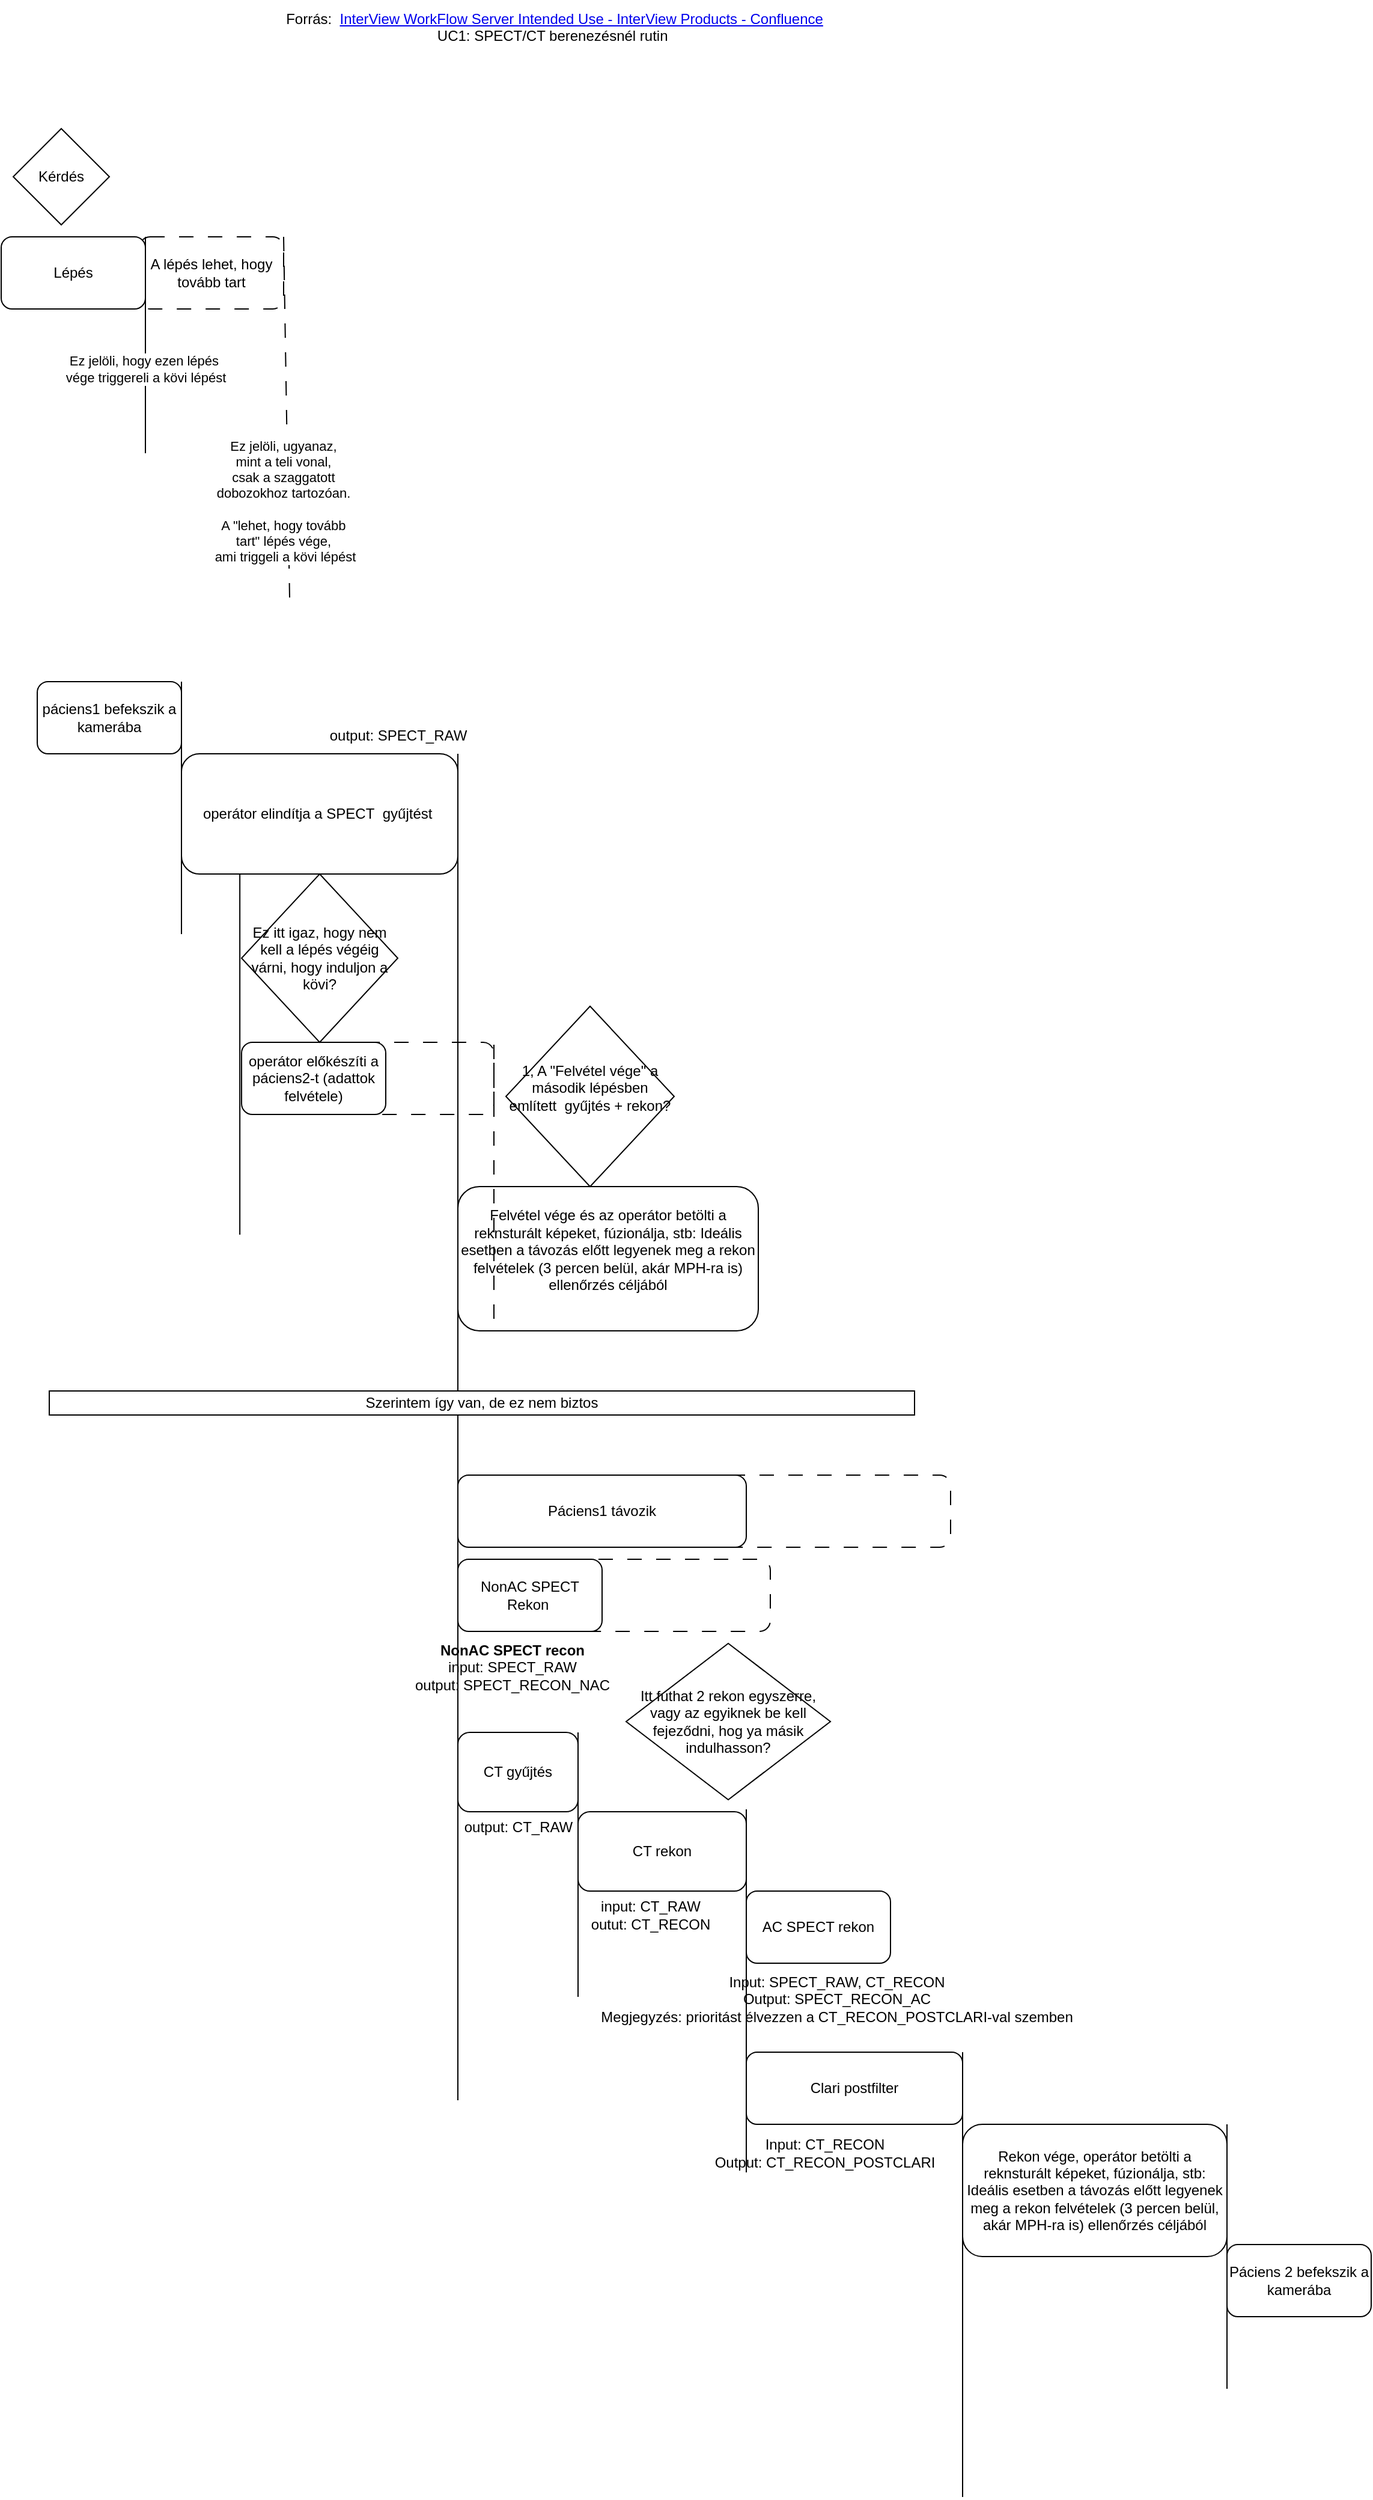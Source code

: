 <mxfile version="24.5.3" type="device">
  <diagram id="C5RBs43oDa-KdzZeNtuy" name="Page-1">
    <mxGraphModel dx="837" dy="989" grid="1" gridSize="10" guides="1" tooltips="1" connect="1" arrows="1" fold="1" page="1" pageScale="1" pageWidth="827" pageHeight="1169" math="0" shadow="0">
      <root>
        <mxCell id="WIyWlLk6GJQsqaUBKTNV-0" />
        <mxCell id="WIyWlLk6GJQsqaUBKTNV-1" parent="WIyWlLk6GJQsqaUBKTNV-0" />
        <mxCell id="HNEOvHBbbS2R3KsobmLf-16" value="A lépés lehet, hogy tovább tart" style="rounded=1;whiteSpace=wrap;html=1;dashed=1;dashPattern=12 12;" parent="WIyWlLk6GJQsqaUBKTNV-1" vertex="1">
          <mxGeometry x="135" y="200" width="120" height="60" as="geometry" />
        </mxCell>
        <mxCell id="tL_yiyPzyIA1yR_fyeaR-5" value="" style="rounded=1;whiteSpace=wrap;html=1;dashed=1;dashPattern=12 12;" vertex="1" parent="WIyWlLk6GJQsqaUBKTNV-1">
          <mxGeometry x="460" y="1300" width="200" height="60" as="geometry" />
        </mxCell>
        <mxCell id="HNEOvHBbbS2R3KsobmLf-29" value="" style="rounded=1;whiteSpace=wrap;html=1;dashed=1;dashPattern=12 12;" parent="WIyWlLk6GJQsqaUBKTNV-1" vertex="1">
          <mxGeometry x="450" y="1230" width="360" height="60" as="geometry" />
        </mxCell>
        <mxCell id="HNEOvHBbbS2R3KsobmLf-10" value="" style="rounded=1;whiteSpace=wrap;html=1;dashed=1;dashPattern=12 12;" parent="WIyWlLk6GJQsqaUBKTNV-1" vertex="1">
          <mxGeometry x="290" y="870" width="140" height="60" as="geometry" />
        </mxCell>
        <mxCell id="HNEOvHBbbS2R3KsobmLf-0" value="páciens1 befekszik a kamerába" style="rounded=1;whiteSpace=wrap;html=1;" parent="WIyWlLk6GJQsqaUBKTNV-1" vertex="1">
          <mxGeometry x="50" y="570" width="120" height="60" as="geometry" />
        </mxCell>
        <mxCell id="HNEOvHBbbS2R3KsobmLf-4" value="" style="endArrow=none;html=1;rounded=0;entryX=1;entryY=0;entryDx=0;entryDy=0;" parent="WIyWlLk6GJQsqaUBKTNV-1" target="HNEOvHBbbS2R3KsobmLf-0" edge="1">
          <mxGeometry width="50" height="50" relative="1" as="geometry">
            <mxPoint x="170" y="780" as="sourcePoint" />
            <mxPoint x="440" y="740" as="targetPoint" />
          </mxGeometry>
        </mxCell>
        <mxCell id="HNEOvHBbbS2R3KsobmLf-5" value="&lt;div&gt;operátor elindítja a&amp;nbsp;SPECT&amp;nbsp; gyűjtést&amp;nbsp;&lt;/div&gt;" style="rounded=1;whiteSpace=wrap;html=1;" parent="WIyWlLk6GJQsqaUBKTNV-1" vertex="1">
          <mxGeometry x="170" y="630" width="230" height="100" as="geometry" />
        </mxCell>
        <mxCell id="HNEOvHBbbS2R3KsobmLf-6" value="&lt;div&gt;operátor előkészíti a páciens2-t (adattok felvétele)&lt;/div&gt;" style="rounded=1;whiteSpace=wrap;html=1;" parent="WIyWlLk6GJQsqaUBKTNV-1" vertex="1">
          <mxGeometry x="220" y="870" width="120" height="60" as="geometry" />
        </mxCell>
        <mxCell id="HNEOvHBbbS2R3KsobmLf-7" value="Ez itt igaz, hogy nem kell a lépés végéig várni, hogy induljon a kövi?" style="rhombus;whiteSpace=wrap;html=1;" parent="WIyWlLk6GJQsqaUBKTNV-1" vertex="1">
          <mxGeometry x="220" y="730" width="130" height="140" as="geometry" />
        </mxCell>
        <mxCell id="HNEOvHBbbS2R3KsobmLf-8" value="" style="endArrow=none;html=1;rounded=0;entryX=1;entryY=0;entryDx=0;entryDy=0;" parent="WIyWlLk6GJQsqaUBKTNV-1" edge="1">
          <mxGeometry width="50" height="50" relative="1" as="geometry">
            <mxPoint x="400" y="1750" as="sourcePoint" />
            <mxPoint x="400" y="630" as="targetPoint" />
          </mxGeometry>
        </mxCell>
        <mxCell id="HNEOvHBbbS2R3KsobmLf-9" value="&lt;div&gt;Felvétel vége és az operátor betölti a reknsturált képeket, fúzionálja, stb: Ideális esetben a távozás előtt legyenek meg a rekon felvételek (3 percen belül, akár MPH-ra is) ellenőrzés céljából&lt;/div&gt;&lt;div&gt;&lt;br&gt;&lt;/div&gt;" style="rounded=1;whiteSpace=wrap;html=1;" parent="WIyWlLk6GJQsqaUBKTNV-1" vertex="1">
          <mxGeometry x="400" y="990" width="250" height="120" as="geometry" />
        </mxCell>
        <mxCell id="HNEOvHBbbS2R3KsobmLf-11" value="" style="endArrow=none;html=1;rounded=0;entryX=1;entryY=0;entryDx=0;entryDy=0;dashed=1;dashPattern=12 12;" parent="WIyWlLk6GJQsqaUBKTNV-1" edge="1">
          <mxGeometry width="50" height="50" relative="1" as="geometry">
            <mxPoint x="430" y="1100" as="sourcePoint" />
            <mxPoint x="430" y="870" as="targetPoint" />
          </mxGeometry>
        </mxCell>
        <mxCell id="HNEOvHBbbS2R3KsobmLf-14" value="Kérdés" style="rhombus;whiteSpace=wrap;html=1;" parent="WIyWlLk6GJQsqaUBKTNV-1" vertex="1">
          <mxGeometry x="30" y="110" width="80" height="80" as="geometry" />
        </mxCell>
        <mxCell id="HNEOvHBbbS2R3KsobmLf-15" value="Lépés" style="rounded=1;whiteSpace=wrap;html=1;" parent="WIyWlLk6GJQsqaUBKTNV-1" vertex="1">
          <mxGeometry x="20" y="200" width="120" height="60" as="geometry" />
        </mxCell>
        <mxCell id="HNEOvHBbbS2R3KsobmLf-17" value="" style="endArrow=none;html=1;rounded=0;entryX=1;entryY=0;entryDx=0;entryDy=0;" parent="WIyWlLk6GJQsqaUBKTNV-1" edge="1" target="HNEOvHBbbS2R3KsobmLf-15">
          <mxGeometry width="50" height="50" relative="1" as="geometry">
            <mxPoint x="140" y="380" as="sourcePoint" />
            <mxPoint x="140" y="310" as="targetPoint" />
          </mxGeometry>
        </mxCell>
        <mxCell id="HNEOvHBbbS2R3KsobmLf-18" value="Ez jelöli, hogy ezen lépés&amp;nbsp;&lt;div&gt;vége triggereli a kövi lépést&lt;/div&gt;" style="edgeLabel;html=1;align=center;verticalAlign=middle;resizable=0;points=[];" parent="HNEOvHBbbS2R3KsobmLf-17" vertex="1" connectable="0">
          <mxGeometry y="-3" relative="1" as="geometry">
            <mxPoint x="-3" y="20" as="offset" />
          </mxGeometry>
        </mxCell>
        <mxCell id="HNEOvHBbbS2R3KsobmLf-19" value="" style="endArrow=none;html=1;rounded=0;dashed=1;dashPattern=12 12;" parent="WIyWlLk6GJQsqaUBKTNV-1" edge="1">
          <mxGeometry width="50" height="50" relative="1" as="geometry">
            <mxPoint x="260" y="500" as="sourcePoint" />
            <mxPoint x="255" y="200" as="targetPoint" />
          </mxGeometry>
        </mxCell>
        <mxCell id="HNEOvHBbbS2R3KsobmLf-20" value="Ez jelöli, ugyanaz,&amp;nbsp;&lt;div&gt;mint a teli vonal,&amp;nbsp;&lt;div&gt;csak a szaggatott&amp;nbsp;&lt;/div&gt;&lt;div&gt;dobozokhoz tartozóan.&amp;nbsp;&lt;/div&gt;&lt;div&gt;&lt;br&gt;&lt;/div&gt;&lt;div&gt;A &quot;lehet, hogy tovább&amp;nbsp;&lt;/div&gt;&lt;div&gt;tart&quot; lépés vége,&amp;nbsp;&lt;/div&gt;&lt;div&gt;ami triggeli a kövi lépést&lt;/div&gt;&lt;/div&gt;" style="edgeLabel;html=1;align=center;verticalAlign=middle;resizable=0;points=[];" parent="HNEOvHBbbS2R3KsobmLf-19" vertex="1" connectable="0">
          <mxGeometry y="-3" relative="1" as="geometry">
            <mxPoint x="-5" y="70" as="offset" />
          </mxGeometry>
        </mxCell>
        <mxCell id="HNEOvHBbbS2R3KsobmLf-21" value="1, A &quot;Felvétel vége&quot; a második lépésben említett&amp;nbsp; gyűjtés + rekon?&lt;div&gt;&lt;br&gt;&lt;/div&gt;" style="rhombus;whiteSpace=wrap;html=1;" parent="WIyWlLk6GJQsqaUBKTNV-1" vertex="1">
          <mxGeometry x="440" y="840" width="140" height="150" as="geometry" />
        </mxCell>
        <mxCell id="HNEOvHBbbS2R3KsobmLf-22" value="Szerintem így van, de ez nem biztos" style="rounded=0;whiteSpace=wrap;html=1;" parent="WIyWlLk6GJQsqaUBKTNV-1" vertex="1">
          <mxGeometry x="60" y="1160" width="720" height="20" as="geometry" />
        </mxCell>
        <mxCell id="HNEOvHBbbS2R3KsobmLf-24" value="Páciens1 távozik" style="rounded=1;whiteSpace=wrap;html=1;" parent="WIyWlLk6GJQsqaUBKTNV-1" vertex="1">
          <mxGeometry x="400" y="1230" width="240" height="60" as="geometry" />
        </mxCell>
        <mxCell id="HNEOvHBbbS2R3KsobmLf-26" value="NonAC SPECT Rekon&amp;nbsp;" style="rounded=1;whiteSpace=wrap;html=1;" parent="WIyWlLk6GJQsqaUBKTNV-1" vertex="1">
          <mxGeometry x="400" y="1300" width="120" height="60" as="geometry" />
        </mxCell>
        <mxCell id="HNEOvHBbbS2R3KsobmLf-27" value="" style="endArrow=none;html=1;rounded=0;entryX=1;entryY=0;entryDx=0;entryDy=0;" parent="WIyWlLk6GJQsqaUBKTNV-1" edge="1">
          <mxGeometry width="50" height="50" relative="1" as="geometry">
            <mxPoint x="820" y="2080" as="sourcePoint" />
            <mxPoint x="820" y="1710" as="targetPoint" />
          </mxGeometry>
        </mxCell>
        <mxCell id="HNEOvHBbbS2R3KsobmLf-28" value="Rekon vége, operátor betölti a reknsturált képeket, fúzionálja, stb: Ideális esetben a távozás előtt legyenek meg a rekon felvételek (3 percen belül, akár MPH-ra is) ellenőrzés céljából" style="rounded=1;whiteSpace=wrap;html=1;" parent="WIyWlLk6GJQsqaUBKTNV-1" vertex="1">
          <mxGeometry x="820" y="1770" width="220" height="110" as="geometry" />
        </mxCell>
        <mxCell id="HNEOvHBbbS2R3KsobmLf-30" value="" style="endArrow=none;html=1;rounded=0;entryX=1;entryY=0;entryDx=0;entryDy=0;" parent="WIyWlLk6GJQsqaUBKTNV-1" edge="1">
          <mxGeometry width="50" height="50" relative="1" as="geometry">
            <mxPoint x="1040" y="1990" as="sourcePoint" />
            <mxPoint x="1040" y="1770" as="targetPoint" />
          </mxGeometry>
        </mxCell>
        <mxCell id="HNEOvHBbbS2R3KsobmLf-31" value="&lt;div&gt;Páciens 2 befekszik a kamerába&lt;/div&gt;" style="rounded=1;whiteSpace=wrap;html=1;" parent="WIyWlLk6GJQsqaUBKTNV-1" vertex="1">
          <mxGeometry x="1040" y="1870" width="120" height="60" as="geometry" />
        </mxCell>
        <mxCell id="tL_yiyPzyIA1yR_fyeaR-0" value="output: SPECT_RAW" style="text;html=1;align=center;verticalAlign=middle;resizable=0;points=[];autosize=1;strokeColor=none;fillColor=none;" vertex="1" parent="WIyWlLk6GJQsqaUBKTNV-1">
          <mxGeometry x="280" y="600" width="140" height="30" as="geometry" />
        </mxCell>
        <mxCell id="tL_yiyPzyIA1yR_fyeaR-1" value="&lt;b&gt;NonAC SPECT recon&lt;/b&gt;&lt;div&gt;&lt;div&gt;input: SPECT_RAW&lt;/div&gt;&lt;div&gt;output: SPECT_RECON_NAC&lt;/div&gt;&lt;/div&gt;" style="text;html=1;align=center;verticalAlign=middle;resizable=0;points=[];autosize=1;strokeColor=none;fillColor=none;" vertex="1" parent="WIyWlLk6GJQsqaUBKTNV-1">
          <mxGeometry x="350" y="1360" width="190" height="60" as="geometry" />
        </mxCell>
        <mxCell id="tL_yiyPzyIA1yR_fyeaR-2" value="CT gyűjtés" style="rounded=1;whiteSpace=wrap;html=1;" vertex="1" parent="WIyWlLk6GJQsqaUBKTNV-1">
          <mxGeometry x="400" y="1444" width="100" height="66" as="geometry" />
        </mxCell>
        <mxCell id="tL_yiyPzyIA1yR_fyeaR-4" value="&lt;div&gt;output: CT_RAW&lt;/div&gt;" style="text;html=1;align=center;verticalAlign=middle;resizable=0;points=[];autosize=1;strokeColor=none;fillColor=none;" vertex="1" parent="WIyWlLk6GJQsqaUBKTNV-1">
          <mxGeometry x="395" y="1508" width="110" height="30" as="geometry" />
        </mxCell>
        <mxCell id="tL_yiyPzyIA1yR_fyeaR-6" value="" style="endArrow=none;html=1;rounded=0;entryX=1;entryY=0;entryDx=0;entryDy=0;" edge="1" parent="WIyWlLk6GJQsqaUBKTNV-1">
          <mxGeometry width="50" height="50" relative="1" as="geometry">
            <mxPoint x="500" y="1664" as="sourcePoint" />
            <mxPoint x="500" y="1444" as="targetPoint" />
          </mxGeometry>
        </mxCell>
        <mxCell id="tL_yiyPzyIA1yR_fyeaR-7" value="CT rekon" style="rounded=1;whiteSpace=wrap;html=1;" vertex="1" parent="WIyWlLk6GJQsqaUBKTNV-1">
          <mxGeometry x="500" y="1510" width="140" height="66" as="geometry" />
        </mxCell>
        <mxCell id="tL_yiyPzyIA1yR_fyeaR-9" value="&lt;div&gt;input: CT_RAW&lt;/div&gt;&lt;div&gt;outut: CT_RECON&lt;/div&gt;" style="text;html=1;align=center;verticalAlign=middle;resizable=0;points=[];autosize=1;strokeColor=none;fillColor=none;" vertex="1" parent="WIyWlLk6GJQsqaUBKTNV-1">
          <mxGeometry x="500" y="1576" width="120" height="40" as="geometry" />
        </mxCell>
        <mxCell id="tL_yiyPzyIA1yR_fyeaR-10" value="" style="endArrow=none;html=1;rounded=0;entryX=1;entryY=0;entryDx=0;entryDy=0;" edge="1" parent="WIyWlLk6GJQsqaUBKTNV-1">
          <mxGeometry width="50" height="50" relative="1" as="geometry">
            <mxPoint x="640" y="1810" as="sourcePoint" />
            <mxPoint x="640" y="1508" as="targetPoint" />
          </mxGeometry>
        </mxCell>
        <mxCell id="tL_yiyPzyIA1yR_fyeaR-11" value="&lt;div&gt;Clari postfilter&lt;/div&gt;" style="rounded=1;whiteSpace=wrap;html=1;" vertex="1" parent="WIyWlLk6GJQsqaUBKTNV-1">
          <mxGeometry x="640" y="1710" width="180" height="60" as="geometry" />
        </mxCell>
        <mxCell id="tL_yiyPzyIA1yR_fyeaR-12" value="&lt;div&gt;Input: CT_RECON&lt;/div&gt;&lt;div&gt;Output: CT_RECON_POSTCLARI&lt;/div&gt;" style="text;html=1;align=center;verticalAlign=middle;resizable=0;points=[];autosize=1;strokeColor=none;fillColor=none;" vertex="1" parent="WIyWlLk6GJQsqaUBKTNV-1">
          <mxGeometry x="600" y="1774" width="210" height="40" as="geometry" />
        </mxCell>
        <mxCell id="tL_yiyPzyIA1yR_fyeaR-13" value="AC SPECT rekon" style="rounded=1;whiteSpace=wrap;html=1;" vertex="1" parent="WIyWlLk6GJQsqaUBKTNV-1">
          <mxGeometry x="640" y="1576" width="120" height="60" as="geometry" />
        </mxCell>
        <mxCell id="tL_yiyPzyIA1yR_fyeaR-14" value="&lt;div&gt;Input: SPECT_RAW, CT_RECON&lt;/div&gt;&lt;div&gt;Output: SPECT_RECON_AC&lt;/div&gt;&lt;div&gt;Megjegyzés: prioritást élvezzen a CT_RECON_POSTCLARI-val szemben&lt;/div&gt;" style="text;html=1;align=center;verticalAlign=middle;resizable=0;points=[];autosize=1;strokeColor=none;fillColor=none;" vertex="1" parent="WIyWlLk6GJQsqaUBKTNV-1">
          <mxGeometry x="505" y="1636" width="420" height="60" as="geometry" />
        </mxCell>
        <mxCell id="tL_yiyPzyIA1yR_fyeaR-15" value="Forrás:&amp;nbsp;&amp;nbsp;&lt;a href=&quot;https://confluence.mediso.com/pages/viewpage.action?pageId=334987753&quot;&gt;InterView WorkFlow Server Intended Use - InterView Products - Confluence&lt;/a&gt;&lt;div&gt;&lt;div&gt;UC1: SPECT/CT berenezésnél rutin&amp;nbsp;&lt;/div&gt;&lt;div&gt;&lt;br&gt;&lt;/div&gt;&lt;/div&gt;" style="text;html=1;align=center;verticalAlign=middle;resizable=0;points=[];autosize=1;strokeColor=none;fillColor=none;" vertex="1" parent="WIyWlLk6GJQsqaUBKTNV-1">
          <mxGeometry x="245" y="3" width="470" height="60" as="geometry" />
        </mxCell>
        <mxCell id="tL_yiyPzyIA1yR_fyeaR-50" value="" style="endArrow=none;html=1;rounded=0;" edge="1" parent="WIyWlLk6GJQsqaUBKTNV-1">
          <mxGeometry width="50" height="50" relative="1" as="geometry">
            <mxPoint x="218.57" y="1030" as="sourcePoint" />
            <mxPoint x="218.57" y="730" as="targetPoint" />
          </mxGeometry>
        </mxCell>
        <mxCell id="tL_yiyPzyIA1yR_fyeaR-53" value="Itt futhat 2 rekon egyszerre, vagy az egyiknek be kell fejeződni, hog ya másik indulhasson?" style="rhombus;whiteSpace=wrap;html=1;" vertex="1" parent="WIyWlLk6GJQsqaUBKTNV-1">
          <mxGeometry x="540" y="1370" width="170" height="130" as="geometry" />
        </mxCell>
      </root>
    </mxGraphModel>
  </diagram>
</mxfile>
